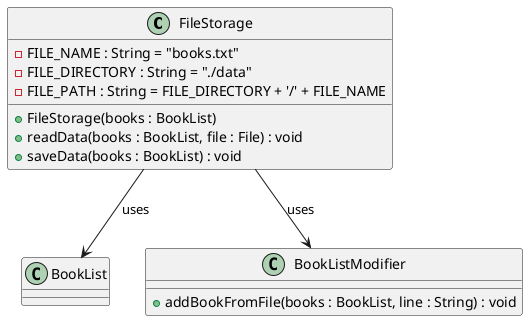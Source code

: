 @startuml
class FileStorage {
    - FILE_NAME : String = "books.txt"
    - FILE_DIRECTORY : String = "./data"
    - FILE_PATH : String = FILE_DIRECTORY + '/' + FILE_NAME

    +FileStorage(books : BookList)
    +readData(books : BookList, file : File) : void
    +saveData(books : BookList) : void
}

class BookList {
}

class BookListModifier {
    +addBookFromFile(books : BookList, line : String) : void
}

FileStorage --> BookList : uses
FileStorage --> BookListModifier : uses
@enduml
